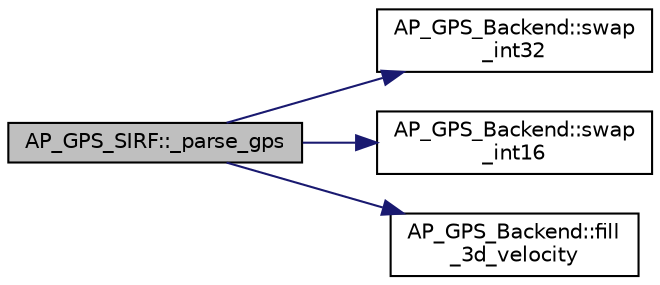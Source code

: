 digraph "AP_GPS_SIRF::_parse_gps"
{
 // INTERACTIVE_SVG=YES
  edge [fontname="Helvetica",fontsize="10",labelfontname="Helvetica",labelfontsize="10"];
  node [fontname="Helvetica",fontsize="10",shape=record];
  rankdir="LR";
  Node1 [label="AP_GPS_SIRF::_parse_gps",height=0.2,width=0.4,color="black", fillcolor="grey75", style="filled" fontcolor="black"];
  Node1 -> Node2 [color="midnightblue",fontsize="10",style="solid",fontname="Helvetica"];
  Node2 [label="AP_GPS_Backend::swap\l_int32",height=0.2,width=0.4,color="black", fillcolor="white", style="filled",URL="$classAP__GPS__Backend.html#a8e71e2e307aeb48d4d4aecaa64b00c20"];
  Node1 -> Node3 [color="midnightblue",fontsize="10",style="solid",fontname="Helvetica"];
  Node3 [label="AP_GPS_Backend::swap\l_int16",height=0.2,width=0.4,color="black", fillcolor="white", style="filled",URL="$classAP__GPS__Backend.html#a61dba442002a3dc1b50269c23d70a9c8"];
  Node1 -> Node4 [color="midnightblue",fontsize="10",style="solid",fontname="Helvetica"];
  Node4 [label="AP_GPS_Backend::fill\l_3d_velocity",height=0.2,width=0.4,color="black", fillcolor="white", style="filled",URL="$classAP__GPS__Backend.html#a349cb407ea3c09c424ed77bcf72a488b"];
}
